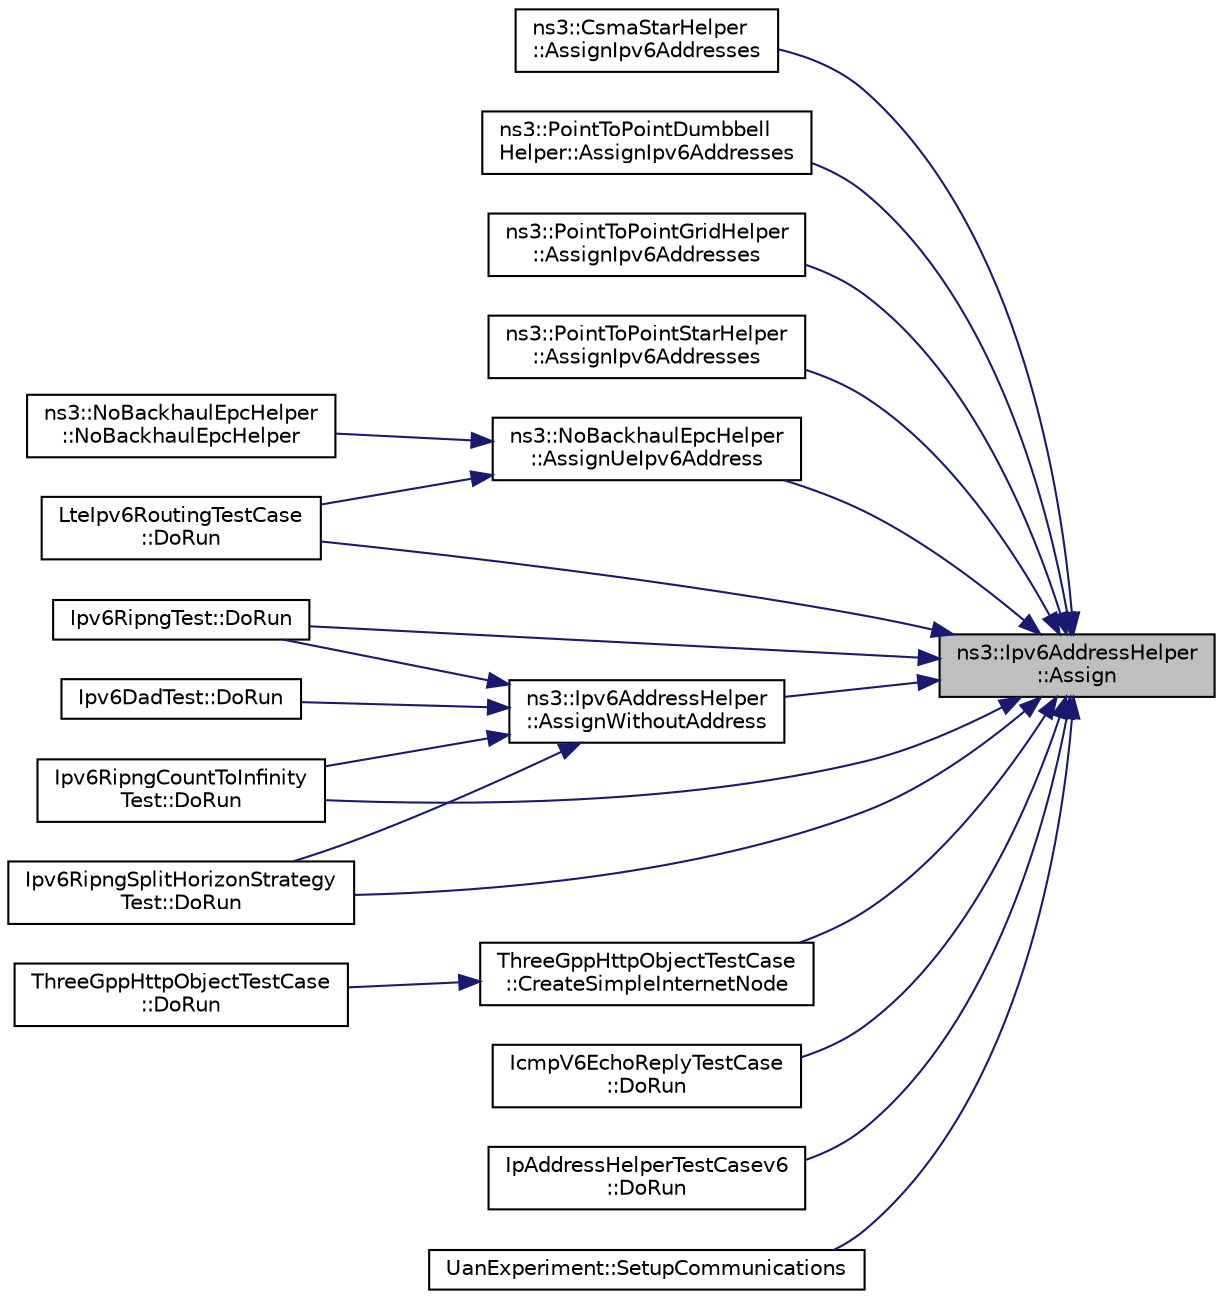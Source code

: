 digraph "ns3::Ipv6AddressHelper::Assign"
{
 // LATEX_PDF_SIZE
  edge [fontname="Helvetica",fontsize="10",labelfontname="Helvetica",labelfontsize="10"];
  node [fontname="Helvetica",fontsize="10",shape=record];
  rankdir="RL";
  Node1 [label="ns3::Ipv6AddressHelper\l::Assign",height=0.2,width=0.4,color="black", fillcolor="grey75", style="filled", fontcolor="black",tooltip="Allocate an Ipv6InterfaceContainer with auto-assigned addresses."];
  Node1 -> Node2 [dir="back",color="midnightblue",fontsize="10",style="solid",fontname="Helvetica"];
  Node2 [label="ns3::CsmaStarHelper\l::AssignIpv6Addresses",height=0.2,width=0.4,color="black", fillcolor="white", style="filled",URL="$classns3_1_1_csma_star_helper.html#a0ff467c2d76ed22673aa7b16e319ab7b",tooltip=" "];
  Node1 -> Node3 [dir="back",color="midnightblue",fontsize="10",style="solid",fontname="Helvetica"];
  Node3 [label="ns3::PointToPointDumbbell\lHelper::AssignIpv6Addresses",height=0.2,width=0.4,color="black", fillcolor="white", style="filled",URL="$classns3_1_1_point_to_point_dumbbell_helper.html#ad8dfcb5147e9b4eddc9460780f96628c",tooltip=" "];
  Node1 -> Node4 [dir="back",color="midnightblue",fontsize="10",style="solid",fontname="Helvetica"];
  Node4 [label="ns3::PointToPointGridHelper\l::AssignIpv6Addresses",height=0.2,width=0.4,color="black", fillcolor="white", style="filled",URL="$classns3_1_1_point_to_point_grid_helper.html#a14989a2160bb0fe95af28cc59f1fd4ef",tooltip="Assigns Ipv6 addresses to all the row and column interfaces."];
  Node1 -> Node5 [dir="back",color="midnightblue",fontsize="10",style="solid",fontname="Helvetica"];
  Node5 [label="ns3::PointToPointStarHelper\l::AssignIpv6Addresses",height=0.2,width=0.4,color="black", fillcolor="white", style="filled",URL="$classns3_1_1_point_to_point_star_helper.html#a9a3381195fbbba9e1e5f1e3213270e48",tooltip=" "];
  Node1 -> Node6 [dir="back",color="midnightblue",fontsize="10",style="solid",fontname="Helvetica"];
  Node6 [label="ns3::NoBackhaulEpcHelper\l::AssignUeIpv6Address",height=0.2,width=0.4,color="black", fillcolor="white", style="filled",URL="$classns3_1_1_no_backhaul_epc_helper.html#a03071aeb98566d7adc321803b02c4c80",tooltip="Assign IPv6 addresses to UE devices."];
  Node6 -> Node7 [dir="back",color="midnightblue",fontsize="10",style="solid",fontname="Helvetica"];
  Node7 [label="ns3::NoBackhaulEpcHelper\l::NoBackhaulEpcHelper",height=0.2,width=0.4,color="black", fillcolor="white", style="filled",URL="$classns3_1_1_no_backhaul_epc_helper.html#a8822666431eefe3a78ba2a0bf4ca1bae",tooltip="Constructor."];
  Node6 -> Node8 [dir="back",color="midnightblue",fontsize="10",style="solid",fontname="Helvetica"];
  Node8 [label="LteIpv6RoutingTestCase\l::DoRun",height=0.2,width=0.4,color="black", fillcolor="white", style="filled",URL="$class_lte_ipv6_routing_test_case.html#a346533727aeb404f4eef06a2a8c41d5d",tooltip="Implementation to actually run this TestCase."];
  Node1 -> Node9 [dir="back",color="midnightblue",fontsize="10",style="solid",fontname="Helvetica"];
  Node9 [label="ns3::Ipv6AddressHelper\l::AssignWithoutAddress",height=0.2,width=0.4,color="black", fillcolor="white", style="filled",URL="$classns3_1_1_ipv6_address_helper.html#a11d807b801198006c7be96bac61d44ac",tooltip="Allocate an Ipv6InterfaceContainer but do not assign any IPv6 addresses."];
  Node9 -> Node10 [dir="back",color="midnightblue",fontsize="10",style="solid",fontname="Helvetica"];
  Node10 [label="Ipv6DadTest::DoRun",height=0.2,width=0.4,color="black", fillcolor="white", style="filled",URL="$class_ipv6_dad_test.html#aca1d6689409ec28fc57b14e02f8fc26b",tooltip="Implementation to actually run this TestCase."];
  Node9 -> Node11 [dir="back",color="midnightblue",fontsize="10",style="solid",fontname="Helvetica"];
  Node11 [label="Ipv6RipngTest::DoRun",height=0.2,width=0.4,color="black", fillcolor="white", style="filled",URL="$class_ipv6_ripng_test.html#a17887a8153acca820752d31c2b49ac50",tooltip="Implementation to actually run this TestCase."];
  Node9 -> Node12 [dir="back",color="midnightblue",fontsize="10",style="solid",fontname="Helvetica"];
  Node12 [label="Ipv6RipngCountToInfinity\lTest::DoRun",height=0.2,width=0.4,color="black", fillcolor="white", style="filled",URL="$class_ipv6_ripng_count_to_infinity_test.html#af62c0342d626eafa5b632b92c8636eb3",tooltip="Implementation to actually run this TestCase."];
  Node9 -> Node13 [dir="back",color="midnightblue",fontsize="10",style="solid",fontname="Helvetica"];
  Node13 [label="Ipv6RipngSplitHorizonStrategy\lTest::DoRun",height=0.2,width=0.4,color="black", fillcolor="white", style="filled",URL="$class_ipv6_ripng_split_horizon_strategy_test.html#a8e3dad1362842eedd70ef21bff0a75c5",tooltip="Implementation to actually run this TestCase."];
  Node1 -> Node14 [dir="back",color="midnightblue",fontsize="10",style="solid",fontname="Helvetica"];
  Node14 [label="ThreeGppHttpObjectTestCase\l::CreateSimpleInternetNode",height=0.2,width=0.4,color="black", fillcolor="white", style="filled",URL="$class_three_gpp_http_object_test_case.html#a8d61a770a47e18e6c1f0aa914828f1c5",tooltip="Creates a Node, complete with a TCP/IP stack and address assignment."];
  Node14 -> Node15 [dir="back",color="midnightblue",fontsize="10",style="solid",fontname="Helvetica"];
  Node15 [label="ThreeGppHttpObjectTestCase\l::DoRun",height=0.2,width=0.4,color="black", fillcolor="white", style="filled",URL="$class_three_gpp_http_object_test_case.html#a41234f035937ee1b044864f3db643b7d",tooltip="Implementation to actually run this TestCase."];
  Node1 -> Node16 [dir="back",color="midnightblue",fontsize="10",style="solid",fontname="Helvetica"];
  Node16 [label="IcmpV6EchoReplyTestCase\l::DoRun",height=0.2,width=0.4,color="black", fillcolor="white", style="filled",URL="$class_icmp_v6_echo_reply_test_case.html#aeb51729abf2617c2adf993a518e79282",tooltip="Implementation to actually run this TestCase."];
  Node1 -> Node17 [dir="back",color="midnightblue",fontsize="10",style="solid",fontname="Helvetica"];
  Node17 [label="IpAddressHelperTestCasev6\l::DoRun",height=0.2,width=0.4,color="black", fillcolor="white", style="filled",URL="$class_ip_address_helper_test_casev6.html#a784cec04a31e92a998b06becb3538e2d",tooltip="Implementation to actually run this TestCase."];
  Node1 -> Node11 [dir="back",color="midnightblue",fontsize="10",style="solid",fontname="Helvetica"];
  Node1 -> Node12 [dir="back",color="midnightblue",fontsize="10",style="solid",fontname="Helvetica"];
  Node1 -> Node13 [dir="back",color="midnightblue",fontsize="10",style="solid",fontname="Helvetica"];
  Node1 -> Node8 [dir="back",color="midnightblue",fontsize="10",style="solid",fontname="Helvetica"];
  Node1 -> Node18 [dir="back",color="midnightblue",fontsize="10",style="solid",fontname="Helvetica"];
  Node18 [label="UanExperiment::SetupCommunications",height=0.2,width=0.4,color="black", fillcolor="white", style="filled",URL="$class_uan_experiment.html#a908ec4a08805d3d723087a4aa8a8722e",tooltip="Set the UAN nodes communication channels."];
}
